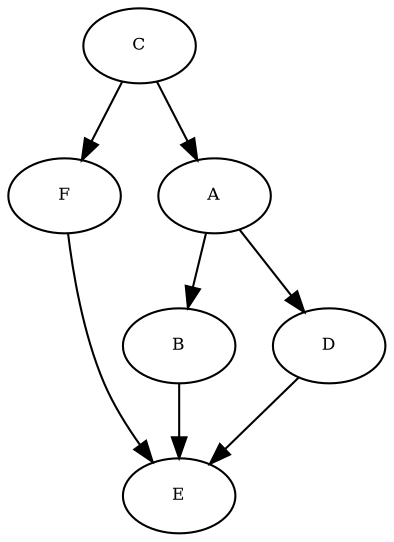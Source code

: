 digraph RGL__DirectedAdjacencyGraph {
    C [
        fontsize = 8,
        label = C
    ]

    F [
        fontsize = 8,
        label = F
    ]

    A [
        fontsize = 8,
        label = A
    ]

    B [
        fontsize = 8,
        label = B
    ]

    D [
        fontsize = 8,
        label = D
    ]

    E [
        fontsize = 8,
        label = E
    ]

    C -> F [
        fontsize = 8
    ]

    C -> A [
        fontsize = 8
    ]

    F -> E [
        fontsize = 8
    ]

    A -> B [
        fontsize = 8
    ]

    A -> D [
        fontsize = 8
    ]

    B -> E [
        fontsize = 8
    ]

    D -> E [
        fontsize = 8
    ]
}
